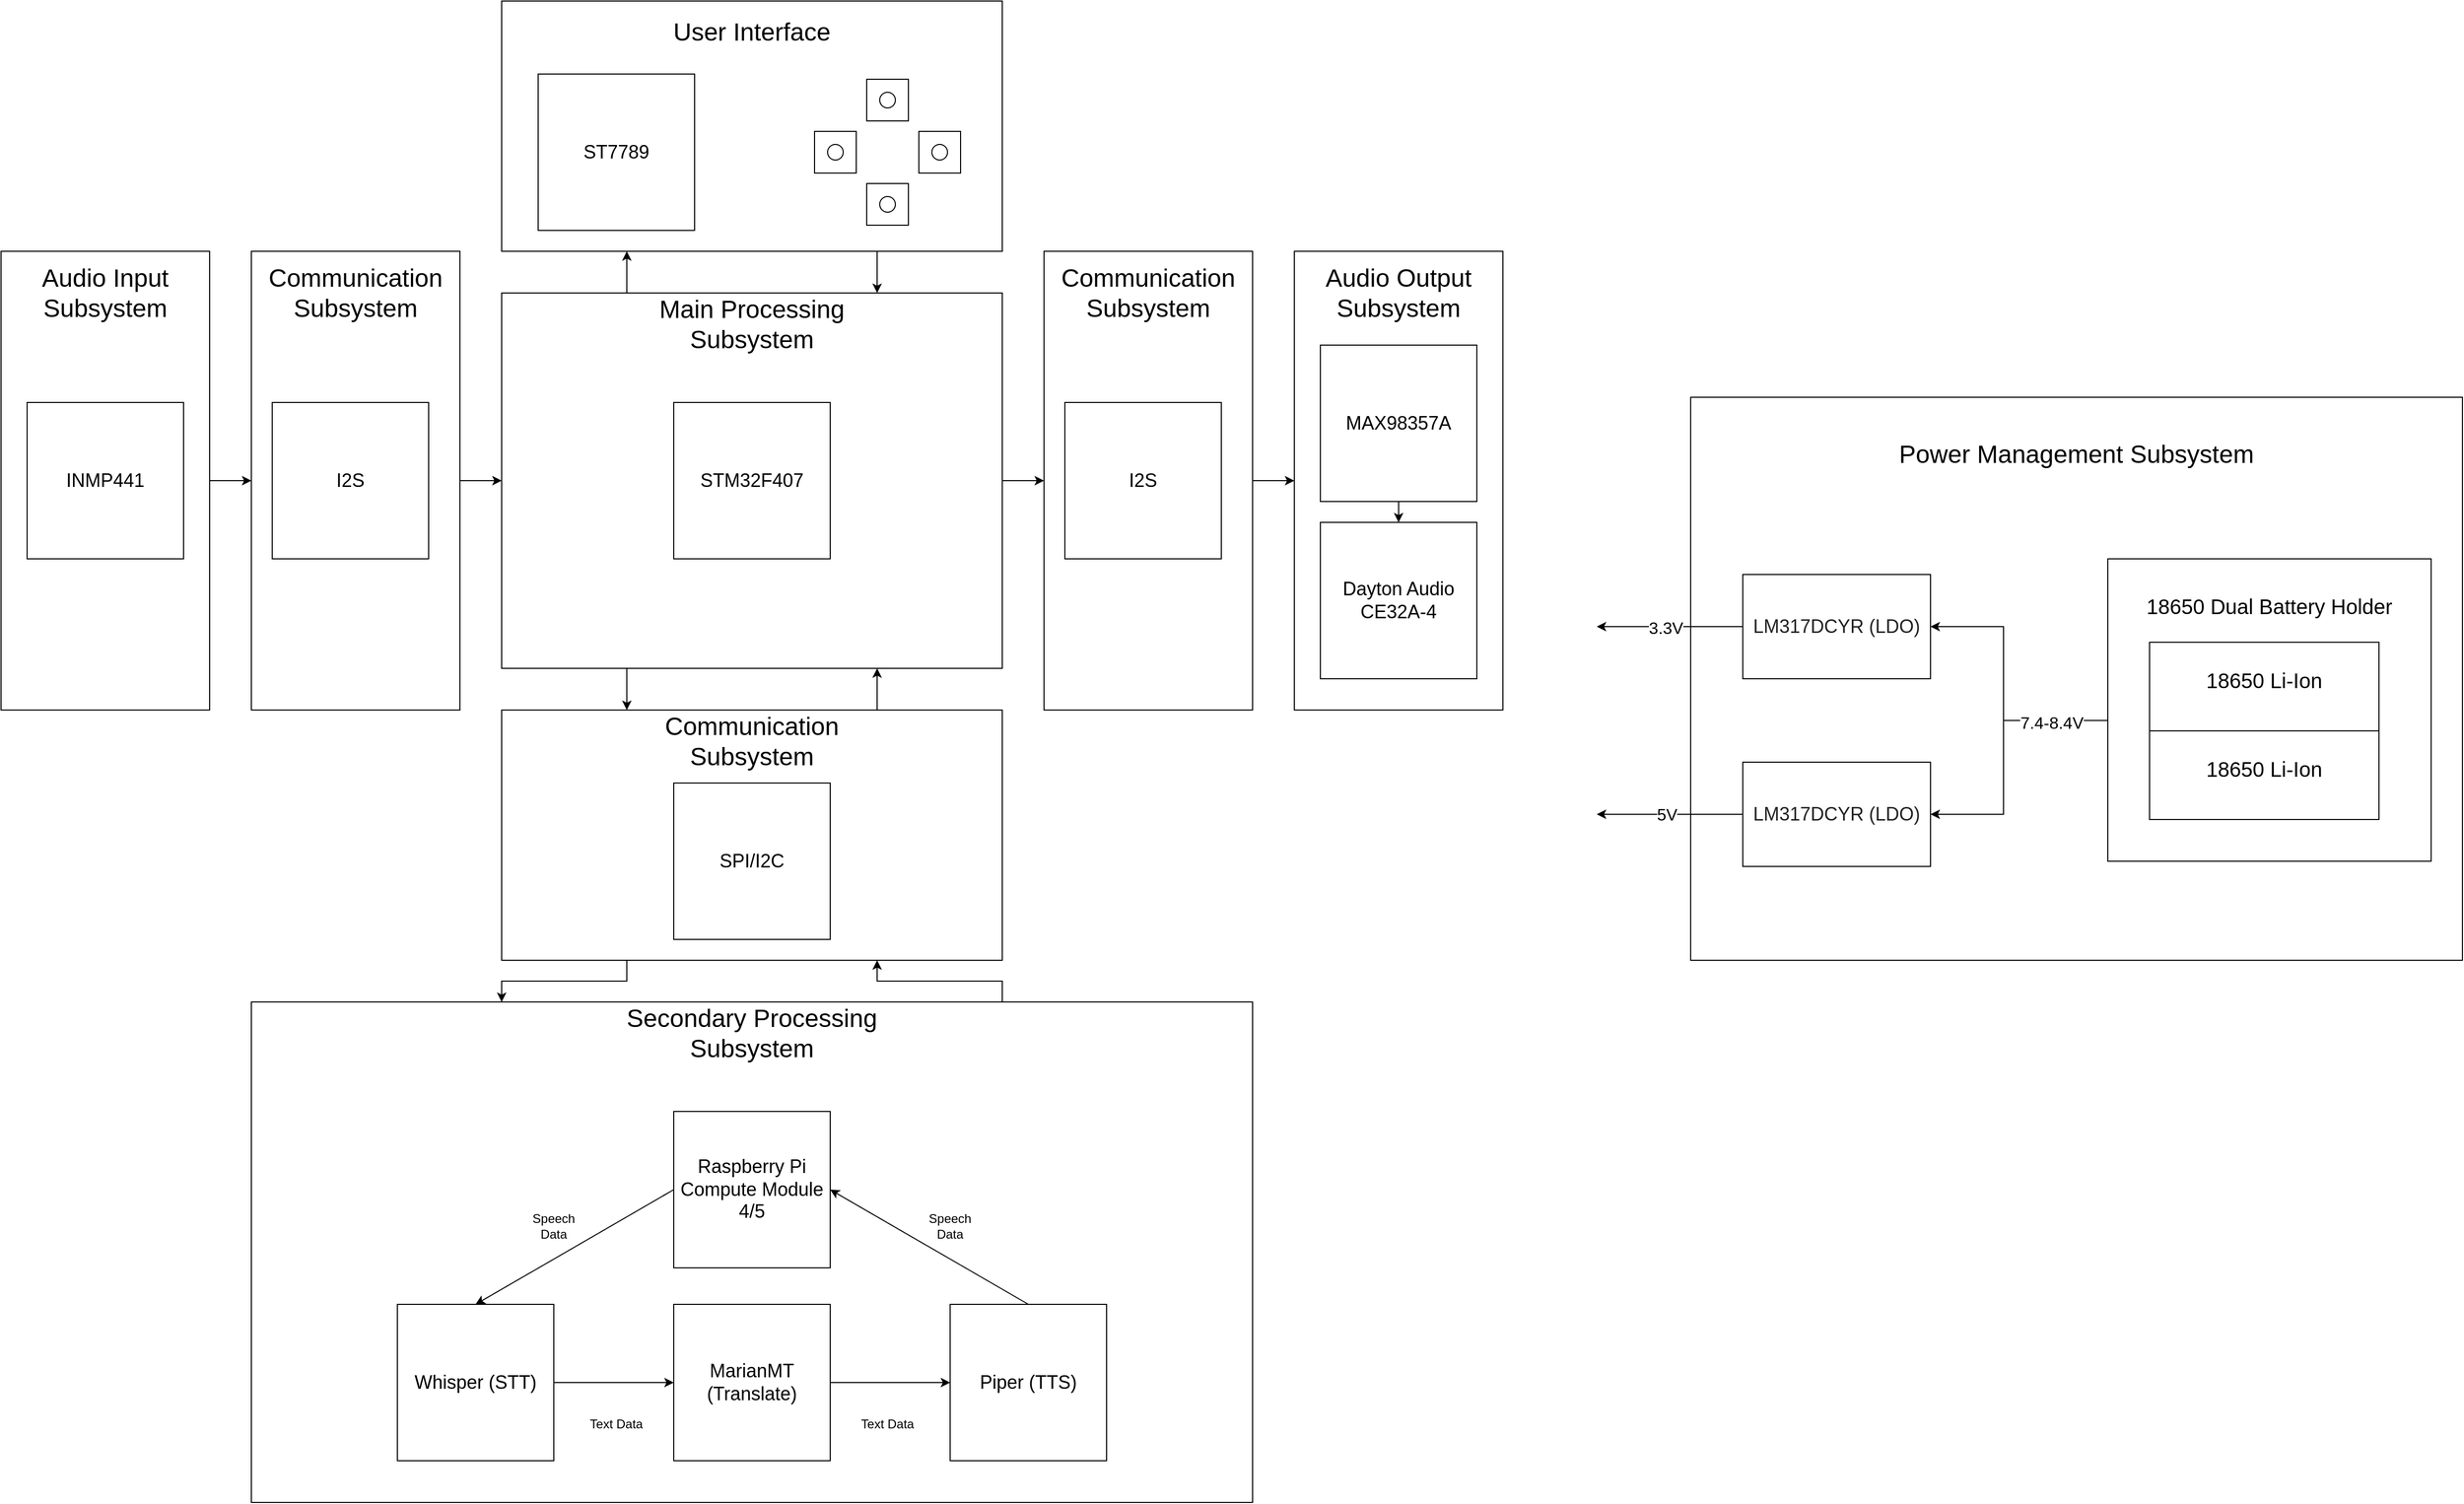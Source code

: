 <mxfile version="26.0.11">
  <diagram name="Page-1" id="KYx6GJGZJKJEIgQyoxsa">
    <mxGraphModel dx="2585" dy="976" grid="1" gridSize="10" guides="0" tooltips="1" connect="1" arrows="0" fold="1" page="1" pageScale="1" pageWidth="850" pageHeight="1100" math="0" shadow="0">
      <root>
        <mxCell id="0" />
        <mxCell id="1" parent="0" />
        <mxCell id="-2ontFsn7m-PwmhKNquD-11" value="" style="rounded=0;whiteSpace=wrap;html=1;" parent="1" vertex="1">
          <mxGeometry x="1200" y="440" width="200" height="440" as="geometry" />
        </mxCell>
        <mxCell id="-2ontFsn7m-PwmhKNquD-26" style="edgeStyle=orthogonalEdgeStyle;rounded=0;orthogonalLoop=1;jettySize=auto;html=1;exitX=0;exitY=0.25;exitDx=0;exitDy=0;entryX=0;entryY=0.5;entryDx=0;entryDy=0;" parent="1" source="-2ontFsn7m-PwmhKNquD-2" target="-2ontFsn7m-PwmhKNquD-3" edge="1">
          <mxGeometry relative="1" as="geometry">
            <Array as="points">
              <mxPoint x="530" y="570" />
              <mxPoint x="530" y="700" />
              <mxPoint x="570" y="700" />
              <mxPoint x="570" y="660" />
            </Array>
          </mxGeometry>
        </mxCell>
        <mxCell id="-2ontFsn7m-PwmhKNquD-36" style="edgeStyle=orthogonalEdgeStyle;rounded=0;orthogonalLoop=1;jettySize=auto;html=1;exitX=0.25;exitY=1;exitDx=0;exitDy=0;entryX=0.25;entryY=0;entryDx=0;entryDy=0;" parent="1" source="-2ontFsn7m-PwmhKNquD-2" target="-2ontFsn7m-PwmhKNquD-17" edge="1">
          <mxGeometry relative="1" as="geometry" />
        </mxCell>
        <mxCell id="-2ontFsn7m-PwmhKNquD-47" style="edgeStyle=orthogonalEdgeStyle;rounded=0;orthogonalLoop=1;jettySize=auto;html=1;exitX=1;exitY=0.5;exitDx=0;exitDy=0;entryX=0;entryY=0.5;entryDx=0;entryDy=0;" parent="1" source="-2ontFsn7m-PwmhKNquD-2" target="-2ontFsn7m-PwmhKNquD-42" edge="1">
          <mxGeometry relative="1" as="geometry" />
        </mxCell>
        <mxCell id="-2ontFsn7m-PwmhKNquD-79" style="edgeStyle=orthogonalEdgeStyle;rounded=0;orthogonalLoop=1;jettySize=auto;html=1;exitX=0.25;exitY=0;exitDx=0;exitDy=0;entryX=0.25;entryY=1;entryDx=0;entryDy=0;" parent="1" source="-2ontFsn7m-PwmhKNquD-2" target="-2ontFsn7m-PwmhKNquD-68" edge="1">
          <mxGeometry relative="1" as="geometry" />
        </mxCell>
        <mxCell id="-2ontFsn7m-PwmhKNquD-2" value="" style="rounded=0;whiteSpace=wrap;html=1;align=left;movable=1;resizable=1;rotatable=1;deletable=1;editable=1;locked=0;connectable=1;" parent="1" vertex="1">
          <mxGeometry x="440" y="480" width="480" height="360" as="geometry" />
        </mxCell>
        <mxCell id="-2ontFsn7m-PwmhKNquD-3" value="&lt;font style=&quot;font-size: 18px;&quot;&gt;STM32F407&lt;/font&gt;" style="whiteSpace=wrap;html=1;aspect=fixed;movable=1;resizable=1;rotatable=1;deletable=1;editable=1;locked=0;connectable=1;" parent="1" vertex="1">
          <mxGeometry x="605" y="585" width="150" height="150" as="geometry" />
        </mxCell>
        <mxCell id="-2ontFsn7m-PwmhKNquD-4" value="&lt;div style=&quot;&quot;&gt;&lt;span style=&quot;background-color: transparent; color: light-dark(rgb(0, 0, 0), rgb(255, 255, 255));&quot;&gt;&lt;font style=&quot;font-size: 24px;&quot;&gt;Main Processing Subsystem&lt;/font&gt;&lt;/span&gt;&lt;/div&gt;" style="text;html=1;align=center;verticalAlign=middle;whiteSpace=wrap;rounded=0;movable=1;resizable=1;rotatable=1;deletable=1;editable=1;locked=0;connectable=1;" parent="1" vertex="1">
          <mxGeometry x="540" y="490" width="280" height="40" as="geometry" />
        </mxCell>
        <mxCell id="-2ontFsn7m-PwmhKNquD-45" style="edgeStyle=orthogonalEdgeStyle;rounded=0;orthogonalLoop=1;jettySize=auto;html=1;exitX=1;exitY=0.5;exitDx=0;exitDy=0;entryX=0;entryY=0.5;entryDx=0;entryDy=0;" parent="1" source="-2ontFsn7m-PwmhKNquD-13" target="-2ontFsn7m-PwmhKNquD-39" edge="1">
          <mxGeometry relative="1" as="geometry" />
        </mxCell>
        <mxCell id="-2ontFsn7m-PwmhKNquD-13" value="" style="rounded=0;whiteSpace=wrap;html=1;" parent="1" vertex="1">
          <mxGeometry x="-40" y="440" width="200" height="440" as="geometry" />
        </mxCell>
        <mxCell id="-2ontFsn7m-PwmhKNquD-14" value="&lt;font style=&quot;font-size: 24px;&quot;&gt;Audio Input Subsystem&lt;/font&gt;" style="text;html=1;align=center;verticalAlign=middle;whiteSpace=wrap;rounded=0;" parent="1" vertex="1">
          <mxGeometry x="-40" y="440" width="200" height="80" as="geometry" />
        </mxCell>
        <mxCell id="-2ontFsn7m-PwmhKNquD-16" value="&lt;font style=&quot;font-size: 24px;&quot;&gt;Audio Output Subsystem&lt;/font&gt;" style="text;html=1;align=center;verticalAlign=middle;whiteSpace=wrap;rounded=0;" parent="1" vertex="1">
          <mxGeometry x="1200" y="440" width="200" height="80" as="geometry" />
        </mxCell>
        <mxCell id="-2ontFsn7m-PwmhKNquD-37" style="edgeStyle=orthogonalEdgeStyle;rounded=0;orthogonalLoop=1;jettySize=auto;html=1;exitX=0.75;exitY=0;exitDx=0;exitDy=0;entryX=0.75;entryY=1;entryDx=0;entryDy=0;" parent="1" source="-2ontFsn7m-PwmhKNquD-17" target="-2ontFsn7m-PwmhKNquD-2" edge="1">
          <mxGeometry relative="1" as="geometry" />
        </mxCell>
        <mxCell id="-2ontFsn7m-PwmhKNquD-53" style="edgeStyle=orthogonalEdgeStyle;rounded=0;orthogonalLoop=1;jettySize=auto;html=1;exitX=0.25;exitY=1;exitDx=0;exitDy=0;entryX=0.25;entryY=0;entryDx=0;entryDy=0;" parent="1" source="-2ontFsn7m-PwmhKNquD-17" target="-2ontFsn7m-PwmhKNquD-49" edge="1">
          <mxGeometry relative="1" as="geometry" />
        </mxCell>
        <mxCell id="-2ontFsn7m-PwmhKNquD-17" value="" style="rounded=0;whiteSpace=wrap;html=1;" parent="1" vertex="1">
          <mxGeometry x="440" y="880" width="480" height="240" as="geometry" />
        </mxCell>
        <mxCell id="-2ontFsn7m-PwmhKNquD-18" value="&lt;font style=&quot;font-size: 24px;&quot;&gt;Communication Subsystem&lt;/font&gt;" style="text;html=1;align=center;verticalAlign=middle;whiteSpace=wrap;rounded=0;" parent="1" vertex="1">
          <mxGeometry x="585" y="890" width="190" height="40" as="geometry" />
        </mxCell>
        <mxCell id="-2ontFsn7m-PwmhKNquD-19" value="&lt;font style=&quot;font-size: 18px;&quot;&gt;INMP441&lt;/font&gt;" style="whiteSpace=wrap;html=1;aspect=fixed;movable=1;resizable=1;rotatable=1;deletable=1;editable=1;locked=0;connectable=1;" parent="1" vertex="1">
          <mxGeometry x="-15" y="585" width="150" height="150" as="geometry" />
        </mxCell>
        <mxCell id="-2ontFsn7m-PwmhKNquD-22" style="edgeStyle=orthogonalEdgeStyle;rounded=0;orthogonalLoop=1;jettySize=auto;html=1;exitX=0.5;exitY=1;exitDx=0;exitDy=0;entryX=0.5;entryY=0;entryDx=0;entryDy=0;" parent="1" source="-2ontFsn7m-PwmhKNquD-20" target="-2ontFsn7m-PwmhKNquD-21" edge="1">
          <mxGeometry relative="1" as="geometry" />
        </mxCell>
        <mxCell id="-2ontFsn7m-PwmhKNquD-20" value="&lt;font style=&quot;font-size: 18px;&quot;&gt;MAX98357A&lt;/font&gt;" style="whiteSpace=wrap;html=1;aspect=fixed;movable=1;resizable=1;rotatable=1;deletable=1;editable=1;locked=0;connectable=1;" parent="1" vertex="1">
          <mxGeometry x="1225" y="530" width="150" height="150" as="geometry" />
        </mxCell>
        <mxCell id="-2ontFsn7m-PwmhKNquD-21" value="&lt;font style=&quot;font-size: 18px;&quot;&gt;Dayton Audio CE32A-4&lt;/font&gt;" style="whiteSpace=wrap;html=1;aspect=fixed;movable=1;resizable=1;rotatable=1;deletable=1;editable=1;locked=0;connectable=1;" parent="1" vertex="1">
          <mxGeometry x="1225" y="700" width="150" height="150" as="geometry" />
        </mxCell>
        <mxCell id="-2ontFsn7m-PwmhKNquD-38" value="&lt;font style=&quot;font-size: 18px;&quot;&gt;SPI/I2C&lt;/font&gt;" style="whiteSpace=wrap;html=1;aspect=fixed;movable=1;resizable=1;rotatable=1;deletable=1;editable=1;locked=0;connectable=1;" parent="1" vertex="1">
          <mxGeometry x="605" y="950" width="150" height="150" as="geometry" />
        </mxCell>
        <mxCell id="-2ontFsn7m-PwmhKNquD-46" style="edgeStyle=orthogonalEdgeStyle;rounded=0;orthogonalLoop=1;jettySize=auto;html=1;exitX=1;exitY=0.5;exitDx=0;exitDy=0;entryX=0;entryY=0.5;entryDx=0;entryDy=0;" parent="1" source="-2ontFsn7m-PwmhKNquD-39" target="-2ontFsn7m-PwmhKNquD-2" edge="1">
          <mxGeometry relative="1" as="geometry" />
        </mxCell>
        <mxCell id="-2ontFsn7m-PwmhKNquD-39" value="" style="rounded=0;whiteSpace=wrap;html=1;" parent="1" vertex="1">
          <mxGeometry x="200" y="440" width="200" height="440" as="geometry" />
        </mxCell>
        <mxCell id="-2ontFsn7m-PwmhKNquD-40" value="&lt;font style=&quot;font-size: 24px;&quot;&gt;Communication Subsystem&lt;/font&gt;" style="text;html=1;align=center;verticalAlign=middle;whiteSpace=wrap;rounded=0;" parent="1" vertex="1">
          <mxGeometry x="200" y="440" width="200" height="80" as="geometry" />
        </mxCell>
        <mxCell id="-2ontFsn7m-PwmhKNquD-41" value="&lt;font style=&quot;font-size: 18px;&quot;&gt;I2S&lt;/font&gt;" style="whiteSpace=wrap;html=1;aspect=fixed;movable=1;resizable=1;rotatable=1;deletable=1;editable=1;locked=0;connectable=1;" parent="1" vertex="1">
          <mxGeometry x="220" y="585" width="150" height="150" as="geometry" />
        </mxCell>
        <mxCell id="-2ontFsn7m-PwmhKNquD-48" style="edgeStyle=orthogonalEdgeStyle;rounded=0;orthogonalLoop=1;jettySize=auto;html=1;exitX=1;exitY=0.5;exitDx=0;exitDy=0;entryX=0;entryY=0.5;entryDx=0;entryDy=0;" parent="1" source="-2ontFsn7m-PwmhKNquD-42" target="-2ontFsn7m-PwmhKNquD-11" edge="1">
          <mxGeometry relative="1" as="geometry" />
        </mxCell>
        <mxCell id="-2ontFsn7m-PwmhKNquD-42" value="" style="rounded=0;whiteSpace=wrap;html=1;" parent="1" vertex="1">
          <mxGeometry x="960" y="440" width="200" height="440" as="geometry" />
        </mxCell>
        <mxCell id="-2ontFsn7m-PwmhKNquD-43" value="&lt;font style=&quot;font-size: 24px;&quot;&gt;Communication Subsystem&lt;/font&gt;" style="text;html=1;align=center;verticalAlign=middle;whiteSpace=wrap;rounded=0;" parent="1" vertex="1">
          <mxGeometry x="960" y="440" width="200" height="80" as="geometry" />
        </mxCell>
        <mxCell id="-2ontFsn7m-PwmhKNquD-44" value="&lt;font style=&quot;font-size: 18px;&quot;&gt;I2S&lt;/font&gt;" style="whiteSpace=wrap;html=1;aspect=fixed;movable=1;resizable=1;rotatable=1;deletable=1;editable=1;locked=0;connectable=1;" parent="1" vertex="1">
          <mxGeometry x="980" y="585" width="150" height="150" as="geometry" />
        </mxCell>
        <mxCell id="-2ontFsn7m-PwmhKNquD-54" style="edgeStyle=orthogonalEdgeStyle;rounded=0;orthogonalLoop=1;jettySize=auto;html=1;exitX=0.75;exitY=0;exitDx=0;exitDy=0;entryX=0.75;entryY=1;entryDx=0;entryDy=0;" parent="1" source="-2ontFsn7m-PwmhKNquD-49" target="-2ontFsn7m-PwmhKNquD-17" edge="1">
          <mxGeometry relative="1" as="geometry" />
        </mxCell>
        <mxCell id="-2ontFsn7m-PwmhKNquD-49" value="" style="rounded=0;whiteSpace=wrap;html=1;align=left;movable=1;resizable=1;rotatable=1;deletable=1;editable=1;locked=0;connectable=1;" parent="1" vertex="1">
          <mxGeometry x="200" y="1160" width="960" height="480" as="geometry" />
        </mxCell>
        <mxCell id="-2ontFsn7m-PwmhKNquD-55" value="&lt;div style=&quot;&quot;&gt;&lt;span style=&quot;background-color: transparent; color: light-dark(rgb(0, 0, 0), rgb(255, 255, 255));&quot;&gt;&lt;font style=&quot;font-size: 24px;&quot;&gt;Secondary Processing Subsystem&lt;/font&gt;&lt;/span&gt;&lt;/div&gt;" style="text;html=1;align=center;verticalAlign=middle;whiteSpace=wrap;rounded=0;movable=1;resizable=1;rotatable=1;deletable=1;editable=1;locked=0;connectable=1;" parent="1" vertex="1">
          <mxGeometry x="540" y="1170" width="280" height="40" as="geometry" />
        </mxCell>
        <mxCell id="-2ontFsn7m-PwmhKNquD-60" style="rounded=0;orthogonalLoop=1;jettySize=auto;html=1;exitX=0;exitY=0.5;exitDx=0;exitDy=0;entryX=0.5;entryY=0;entryDx=0;entryDy=0;" parent="1" source="-2ontFsn7m-PwmhKNquD-56" target="-2ontFsn7m-PwmhKNquD-58" edge="1">
          <mxGeometry relative="1" as="geometry" />
        </mxCell>
        <mxCell id="-2ontFsn7m-PwmhKNquD-56" value="&lt;font style=&quot;font-size: 18px;&quot;&gt;Raspberry Pi Compute Module 4/5&lt;/font&gt;" style="whiteSpace=wrap;html=1;aspect=fixed;movable=1;resizable=1;rotatable=1;deletable=1;editable=1;locked=0;connectable=1;" parent="1" vertex="1">
          <mxGeometry x="605" y="1265" width="150" height="150" as="geometry" />
        </mxCell>
        <mxCell id="-2ontFsn7m-PwmhKNquD-62" style="edgeStyle=orthogonalEdgeStyle;rounded=0;orthogonalLoop=1;jettySize=auto;html=1;exitX=1;exitY=0.5;exitDx=0;exitDy=0;entryX=0;entryY=0.5;entryDx=0;entryDy=0;" parent="1" source="-2ontFsn7m-PwmhKNquD-57" target="-2ontFsn7m-PwmhKNquD-59" edge="1">
          <mxGeometry relative="1" as="geometry" />
        </mxCell>
        <mxCell id="-2ontFsn7m-PwmhKNquD-57" value="&lt;font style=&quot;font-size: 18px;&quot;&gt;MarianMT (Translate)&lt;/font&gt;" style="whiteSpace=wrap;html=1;aspect=fixed;movable=1;resizable=1;rotatable=1;deletable=1;editable=1;locked=0;connectable=1;" parent="1" vertex="1">
          <mxGeometry x="605" y="1450" width="150" height="150" as="geometry" />
        </mxCell>
        <mxCell id="-2ontFsn7m-PwmhKNquD-61" style="edgeStyle=orthogonalEdgeStyle;rounded=0;orthogonalLoop=1;jettySize=auto;html=1;exitX=1;exitY=0.5;exitDx=0;exitDy=0;entryX=0;entryY=0.5;entryDx=0;entryDy=0;" parent="1" source="-2ontFsn7m-PwmhKNquD-58" target="-2ontFsn7m-PwmhKNquD-57" edge="1">
          <mxGeometry relative="1" as="geometry" />
        </mxCell>
        <mxCell id="-2ontFsn7m-PwmhKNquD-58" value="&lt;span style=&quot;font-size: 18px;&quot;&gt;Whisper (STT)&lt;/span&gt;" style="whiteSpace=wrap;html=1;aspect=fixed;movable=1;resizable=1;rotatable=1;deletable=1;editable=1;locked=0;connectable=1;" parent="1" vertex="1">
          <mxGeometry x="340" y="1450" width="150" height="150" as="geometry" />
        </mxCell>
        <mxCell id="-2ontFsn7m-PwmhKNquD-63" style="rounded=0;orthogonalLoop=1;jettySize=auto;html=1;exitX=0.5;exitY=0;exitDx=0;exitDy=0;entryX=1;entryY=0.5;entryDx=0;entryDy=0;" parent="1" source="-2ontFsn7m-PwmhKNquD-59" target="-2ontFsn7m-PwmhKNquD-56" edge="1">
          <mxGeometry relative="1" as="geometry" />
        </mxCell>
        <mxCell id="-2ontFsn7m-PwmhKNquD-59" value="&lt;span style=&quot;font-size: 18px;&quot;&gt;Piper (TTS)&lt;/span&gt;" style="whiteSpace=wrap;html=1;aspect=fixed;movable=1;resizable=1;rotatable=1;deletable=1;editable=1;locked=0;connectable=1;" parent="1" vertex="1">
          <mxGeometry x="870" y="1450" width="150" height="150" as="geometry" />
        </mxCell>
        <mxCell id="-2ontFsn7m-PwmhKNquD-64" value="Speech Data" style="text;html=1;align=center;verticalAlign=middle;whiteSpace=wrap;rounded=0;" parent="1" vertex="1">
          <mxGeometry x="460" y="1360" width="60" height="30" as="geometry" />
        </mxCell>
        <mxCell id="-2ontFsn7m-PwmhKNquD-65" value="Text Data" style="text;html=1;align=center;verticalAlign=middle;whiteSpace=wrap;rounded=0;" parent="1" vertex="1">
          <mxGeometry x="520" y="1550" width="60" height="30" as="geometry" />
        </mxCell>
        <mxCell id="-2ontFsn7m-PwmhKNquD-66" value="Text Data" style="text;html=1;align=center;verticalAlign=middle;whiteSpace=wrap;rounded=0;" parent="1" vertex="1">
          <mxGeometry x="780" y="1550" width="60" height="30" as="geometry" />
        </mxCell>
        <mxCell id="-2ontFsn7m-PwmhKNquD-67" value="Speech Data" style="text;html=1;align=center;verticalAlign=middle;whiteSpace=wrap;rounded=0;" parent="1" vertex="1">
          <mxGeometry x="840" y="1360" width="60" height="30" as="geometry" />
        </mxCell>
        <mxCell id="-2ontFsn7m-PwmhKNquD-80" style="edgeStyle=orthogonalEdgeStyle;rounded=0;orthogonalLoop=1;jettySize=auto;html=1;exitX=0.75;exitY=1;exitDx=0;exitDy=0;entryX=0.75;entryY=0;entryDx=0;entryDy=0;" parent="1" source="-2ontFsn7m-PwmhKNquD-68" target="-2ontFsn7m-PwmhKNquD-2" edge="1">
          <mxGeometry relative="1" as="geometry" />
        </mxCell>
        <mxCell id="-2ontFsn7m-PwmhKNquD-68" value="" style="rounded=0;whiteSpace=wrap;html=1;" parent="1" vertex="1">
          <mxGeometry x="440" y="200" width="480" height="240" as="geometry" />
        </mxCell>
        <mxCell id="-2ontFsn7m-PwmhKNquD-69" value="&lt;font style=&quot;font-size: 24px;&quot;&gt;User Interface&lt;/font&gt;" style="text;html=1;align=center;verticalAlign=middle;whiteSpace=wrap;rounded=0;" parent="1" vertex="1">
          <mxGeometry x="585" y="210" width="190" height="40" as="geometry" />
        </mxCell>
        <mxCell id="-2ontFsn7m-PwmhKNquD-70" value="&lt;font style=&quot;font-size: 18px;&quot;&gt;ST7789&lt;/font&gt;" style="whiteSpace=wrap;html=1;aspect=fixed;movable=1;resizable=1;rotatable=1;deletable=1;editable=1;locked=0;connectable=1;" parent="1" vertex="1">
          <mxGeometry x="475" y="270" width="150" height="150" as="geometry" />
        </mxCell>
        <mxCell id="-2ontFsn7m-PwmhKNquD-71" value="" style="whiteSpace=wrap;html=1;aspect=fixed;" parent="1" vertex="1">
          <mxGeometry x="790" y="275" width="40" height="40" as="geometry" />
        </mxCell>
        <mxCell id="-2ontFsn7m-PwmhKNquD-72" value="" style="whiteSpace=wrap;html=1;aspect=fixed;" parent="1" vertex="1">
          <mxGeometry x="740" y="325" width="40" height="40" as="geometry" />
        </mxCell>
        <mxCell id="-2ontFsn7m-PwmhKNquD-73" value="" style="whiteSpace=wrap;html=1;aspect=fixed;" parent="1" vertex="1">
          <mxGeometry x="840" y="325" width="40" height="40" as="geometry" />
        </mxCell>
        <mxCell id="-2ontFsn7m-PwmhKNquD-74" value="" style="whiteSpace=wrap;html=1;aspect=fixed;" parent="1" vertex="1">
          <mxGeometry x="790" y="375" width="40" height="40" as="geometry" />
        </mxCell>
        <mxCell id="-2ontFsn7m-PwmhKNquD-75" value="" style="ellipse;whiteSpace=wrap;html=1;aspect=fixed;" parent="1" vertex="1">
          <mxGeometry x="802.5" y="287.5" width="15" height="15" as="geometry" />
        </mxCell>
        <mxCell id="-2ontFsn7m-PwmhKNquD-76" value="" style="ellipse;whiteSpace=wrap;html=1;aspect=fixed;" parent="1" vertex="1">
          <mxGeometry x="802.5" y="387.5" width="15" height="15" as="geometry" />
        </mxCell>
        <mxCell id="-2ontFsn7m-PwmhKNquD-77" value="" style="ellipse;whiteSpace=wrap;html=1;aspect=fixed;" parent="1" vertex="1">
          <mxGeometry x="752.5" y="337.5" width="15" height="15" as="geometry" />
        </mxCell>
        <mxCell id="-2ontFsn7m-PwmhKNquD-78" value="" style="ellipse;whiteSpace=wrap;html=1;aspect=fixed;" parent="1" vertex="1">
          <mxGeometry x="852.5" y="337.5" width="15" height="15" as="geometry" />
        </mxCell>
        <mxCell id="GjWoa05RtaC8_RHYvAVR-1" value="" style="rounded=0;whiteSpace=wrap;html=1;" vertex="1" parent="1">
          <mxGeometry x="1580" y="580" width="740" height="540" as="geometry" />
        </mxCell>
        <mxCell id="GjWoa05RtaC8_RHYvAVR-2" value="&lt;span style=&quot;font-size: 24px;&quot;&gt;Power Management Subsystem&lt;/span&gt;" style="text;html=1;align=center;verticalAlign=middle;whiteSpace=wrap;rounded=0;" vertex="1" parent="1">
          <mxGeometry x="1655" y="600" width="590" height="70" as="geometry" />
        </mxCell>
        <mxCell id="GjWoa05RtaC8_RHYvAVR-9" value="" style="whiteSpace=wrap;html=1;" vertex="1" parent="1">
          <mxGeometry x="1980" y="735" width="310" height="290" as="geometry" />
        </mxCell>
        <mxCell id="GjWoa05RtaC8_RHYvAVR-7" value="&lt;h1 style=&quot;-webkit-font-smoothing: antialiased; margin-top: 0px; font-weight: var(--heading-font-weight); margin-bottom: 14px; line-height: 1.43; text-align: start; background-color: rgb(255, 255, 255); box-sizing: border-box !important;&quot; class=&quot;product-meta__title heading h1&quot;&gt;&lt;font face=&quot;Helvetica&quot; style=&quot;font-size: 20px;&quot;&gt;18650 Li-Ion&lt;/font&gt;&lt;/h1&gt;" style="whiteSpace=wrap;html=1;" vertex="1" parent="1">
          <mxGeometry x="2020" y="815" width="220" height="85" as="geometry" />
        </mxCell>
        <mxCell id="GjWoa05RtaC8_RHYvAVR-8" value="&lt;h1 style=&quot;-webkit-font-smoothing: antialiased; margin-top: 0px; font-weight: var(--heading-font-weight); margin-bottom: 14px; line-height: 1.43; text-align: start; background-color: rgb(255, 255, 255); box-sizing: border-box !important;&quot; class=&quot;product-meta__title heading h1&quot;&gt;&lt;font style=&quot;font-size: 20px;&quot;&gt;18650 Li-Ion&lt;/font&gt;&lt;/h1&gt;" style="whiteSpace=wrap;html=1;" vertex="1" parent="1">
          <mxGeometry x="2020" y="900" width="220" height="85" as="geometry" />
        </mxCell>
        <mxCell id="GjWoa05RtaC8_RHYvAVR-10" value="&lt;font style=&quot;font-size: 20px;&quot;&gt;18650 Dual Battery Holder&lt;/font&gt;" style="text;html=1;align=center;verticalAlign=middle;whiteSpace=wrap;rounded=0;" vertex="1" parent="1">
          <mxGeometry x="1980" y="745" width="310" height="70" as="geometry" />
        </mxCell>
        <mxCell id="GjWoa05RtaC8_RHYvAVR-17" value="&lt;h1 style=&quot;--tw-shadow: 0 0 #0000; color: rgb(34, 34, 34); display: inline-block; padding: 0px; margin: 0px; font-size: 18px; box-sizing: inherit; text-align: left; line-height: 18px; background-color: rgb(255, 255, 255); font-weight: normal;&quot; class=&quot;tss-css-tgn1kn-tdBreak-manuProductNumber&quot;&gt;&lt;font face=&quot;Helvetica&quot;&gt;LM317DCYR (LDO)&lt;/font&gt;&lt;/h1&gt;" style="rounded=0;whiteSpace=wrap;html=1;" vertex="1" parent="1">
          <mxGeometry x="1630" y="930" width="180" height="100" as="geometry" />
        </mxCell>
        <mxCell id="GjWoa05RtaC8_RHYvAVR-18" value="&lt;h1 style=&quot;--tw-shadow: 0 0 #0000; color: rgb(34, 34, 34); display: inline-block; padding: 0px; margin: 0px; font-size: 18px; box-sizing: inherit; text-align: left; line-height: 18px; background-color: rgb(255, 255, 255); font-weight: normal;&quot; class=&quot;tss-css-tgn1kn-tdBreak-manuProductNumber&quot;&gt;&lt;font face=&quot;Helvetica&quot;&gt;LM317DCYR (LDO)&lt;/font&gt;&lt;/h1&gt;" style="rounded=0;whiteSpace=wrap;html=1;" vertex="1" parent="1">
          <mxGeometry x="1630" y="750" width="180" height="100" as="geometry" />
        </mxCell>
        <mxCell id="GjWoa05RtaC8_RHYvAVR-25" value="" style="endArrow=none;html=1;rounded=0;" edge="1" parent="1">
          <mxGeometry width="50" height="50" relative="1" as="geometry">
            <mxPoint x="1880" y="890" as="sourcePoint" />
            <mxPoint x="1980" y="890" as="targetPoint" />
            <Array as="points">
              <mxPoint x="1880" y="890" />
            </Array>
          </mxGeometry>
        </mxCell>
        <mxCell id="GjWoa05RtaC8_RHYvAVR-35" value="&lt;font style=&quot;font-size: 16px;&quot;&gt;7.4-8.4V&lt;/font&gt;" style="edgeLabel;html=1;align=center;verticalAlign=middle;resizable=0;points=[];" vertex="1" connectable="0" parent="GjWoa05RtaC8_RHYvAVR-25">
          <mxGeometry x="-0.09" y="-2" relative="1" as="geometry">
            <mxPoint as="offset" />
          </mxGeometry>
        </mxCell>
        <mxCell id="GjWoa05RtaC8_RHYvAVR-27" value="" style="endArrow=classic;html=1;rounded=0;entryX=1;entryY=0.5;entryDx=0;entryDy=0;" edge="1" parent="1" target="GjWoa05RtaC8_RHYvAVR-18">
          <mxGeometry width="50" height="50" relative="1" as="geometry">
            <mxPoint x="1880" y="890" as="sourcePoint" />
            <mxPoint x="1810" y="830" as="targetPoint" />
            <Array as="points">
              <mxPoint x="1880" y="800" />
            </Array>
          </mxGeometry>
        </mxCell>
        <mxCell id="GjWoa05RtaC8_RHYvAVR-28" value="" style="endArrow=classic;html=1;rounded=0;entryX=1;entryY=0.5;entryDx=0;entryDy=0;" edge="1" parent="1">
          <mxGeometry width="50" height="50" relative="1" as="geometry">
            <mxPoint x="1880" y="890" as="sourcePoint" />
            <mxPoint x="1810" y="980" as="targetPoint" />
            <Array as="points">
              <mxPoint x="1880" y="980" />
            </Array>
          </mxGeometry>
        </mxCell>
        <mxCell id="GjWoa05RtaC8_RHYvAVR-29" value="" style="endArrow=classic;html=1;rounded=0;exitX=0;exitY=0.5;exitDx=0;exitDy=0;" edge="1" parent="1" source="GjWoa05RtaC8_RHYvAVR-18">
          <mxGeometry width="50" height="50" relative="1" as="geometry">
            <mxPoint x="1700" y="840" as="sourcePoint" />
            <mxPoint x="1490" y="800" as="targetPoint" />
          </mxGeometry>
        </mxCell>
        <mxCell id="GjWoa05RtaC8_RHYvAVR-32" value="&lt;font style=&quot;font-size: 16px;&quot;&gt;3.3V&lt;/font&gt;" style="edgeLabel;html=1;align=center;verticalAlign=middle;resizable=0;points=[];" vertex="1" connectable="0" parent="GjWoa05RtaC8_RHYvAVR-29">
          <mxGeometry x="0.079" y="1" relative="1" as="geometry">
            <mxPoint x="1" as="offset" />
          </mxGeometry>
        </mxCell>
        <mxCell id="GjWoa05RtaC8_RHYvAVR-30" value="" style="endArrow=classic;html=1;rounded=0;exitX=0;exitY=0.5;exitDx=0;exitDy=0;" edge="1" parent="1">
          <mxGeometry width="50" height="50" relative="1" as="geometry">
            <mxPoint x="1630" y="980" as="sourcePoint" />
            <mxPoint x="1490" y="980" as="targetPoint" />
          </mxGeometry>
        </mxCell>
        <mxCell id="GjWoa05RtaC8_RHYvAVR-33" value="&lt;font style=&quot;font-size: 16px;&quot;&gt;5V&lt;/font&gt;" style="edgeLabel;html=1;align=center;verticalAlign=middle;resizable=0;points=[];" vertex="1" connectable="0" parent="GjWoa05RtaC8_RHYvAVR-30">
          <mxGeometry x="0.064" relative="1" as="geometry">
            <mxPoint x="1" as="offset" />
          </mxGeometry>
        </mxCell>
      </root>
    </mxGraphModel>
  </diagram>
</mxfile>
